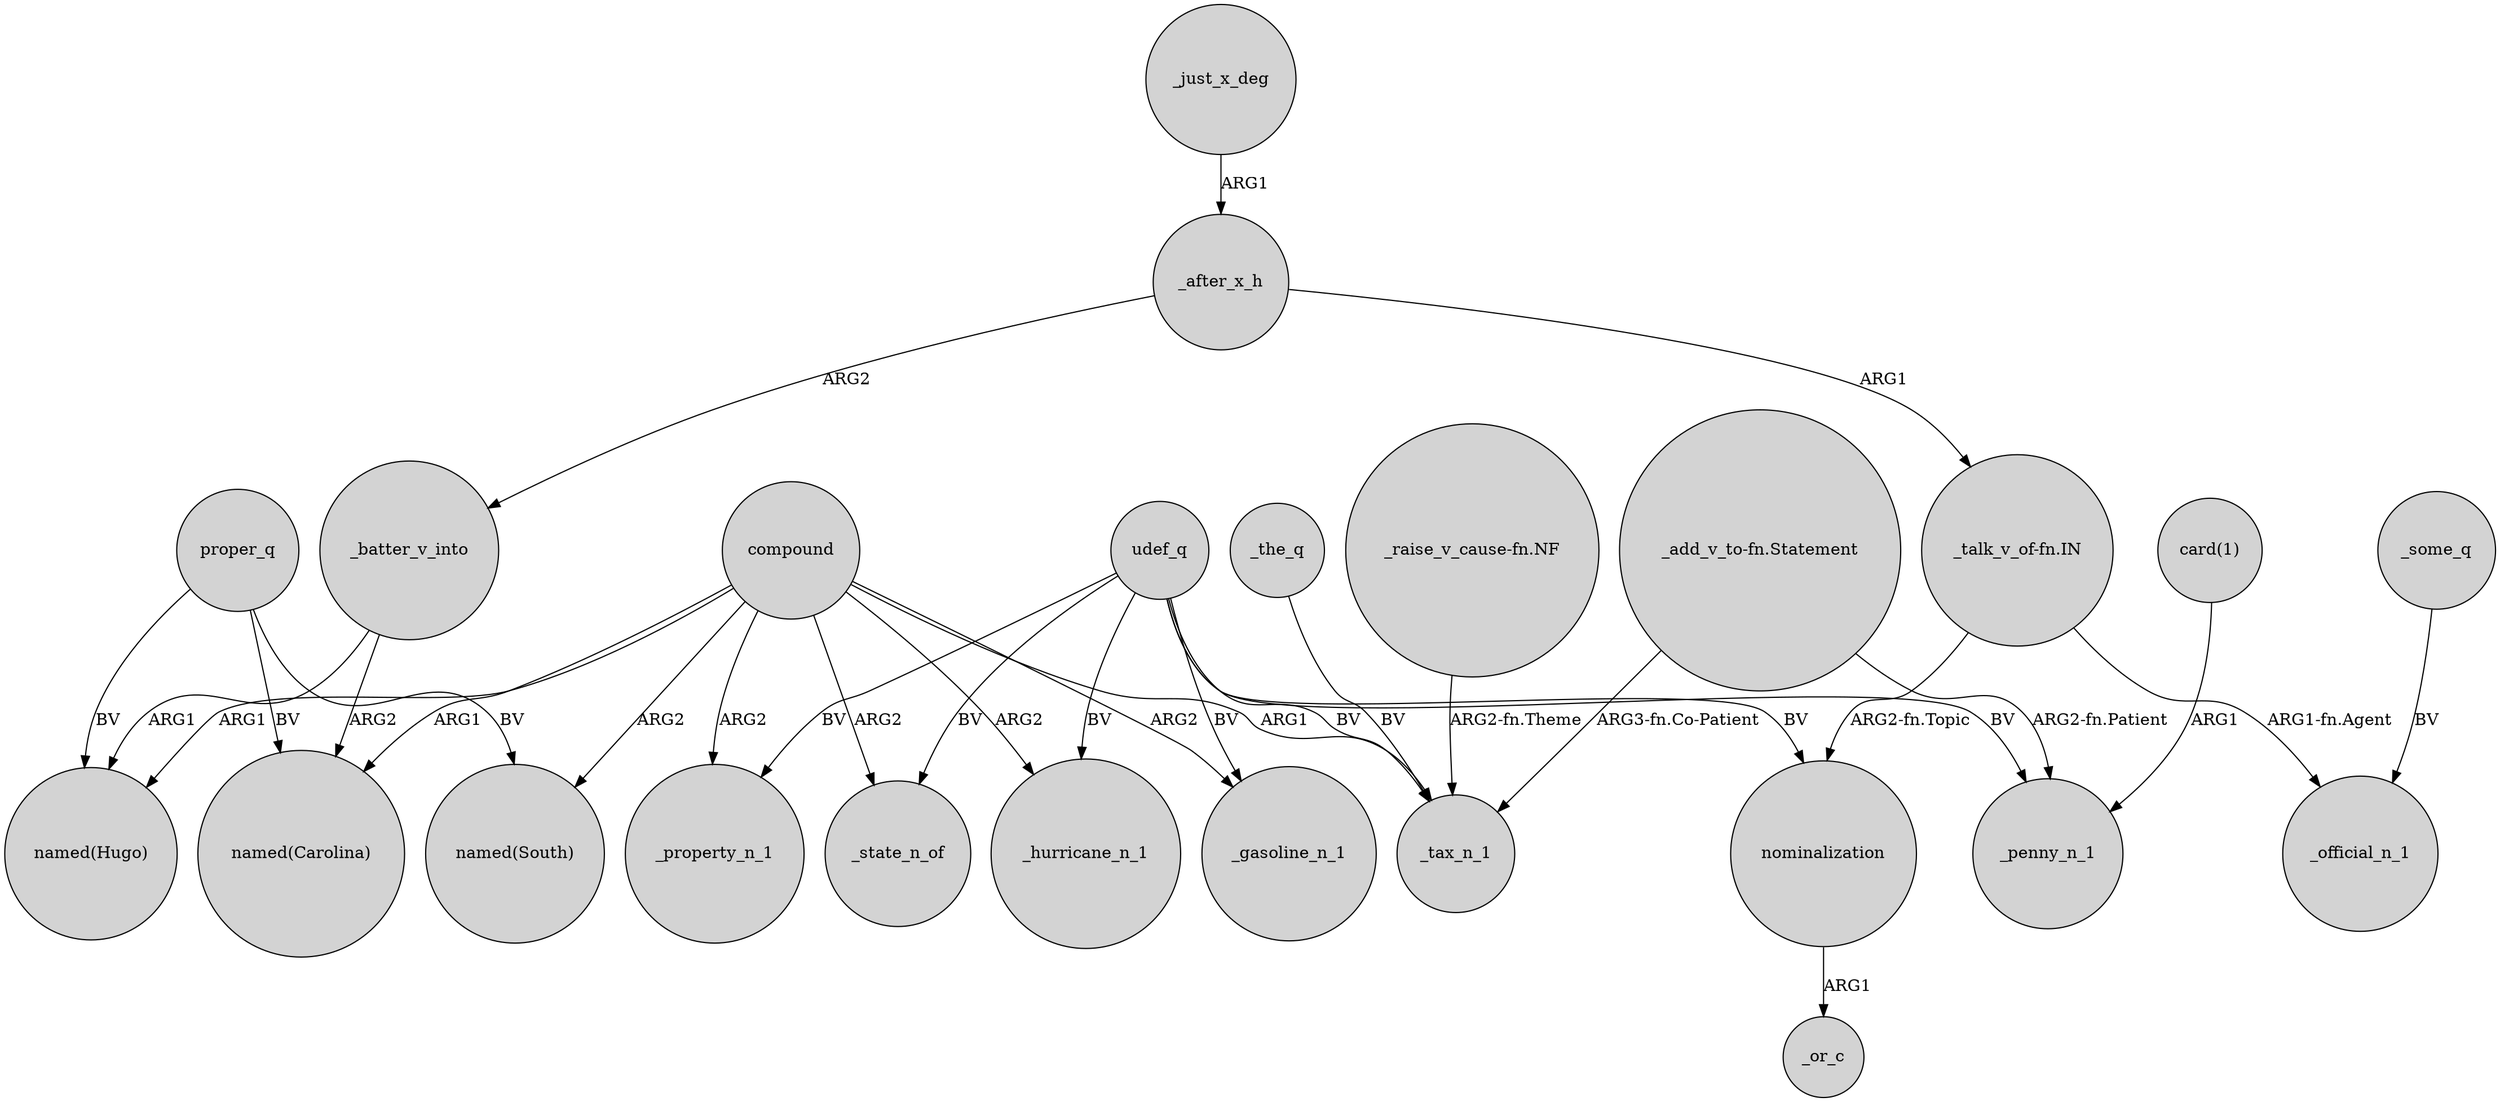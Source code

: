 digraph {
	node [shape=circle style=filled]
	compound -> "named(South)" [label=ARG2]
	"_raise_v_cause-fn.NF" -> _tax_n_1 [label="ARG2-fn.Theme"]
	compound -> "named(Hugo)" [label=ARG1]
	"_add_v_to-fn.Statement" -> _penny_n_1 [label="ARG2-fn.Patient"]
	udef_q -> _state_n_of [label=BV]
	_the_q -> _tax_n_1 [label=BV]
	_some_q -> _official_n_1 [label=BV]
	compound -> _gasoline_n_1 [label=ARG2]
	compound -> _property_n_1 [label=ARG2]
	compound -> _state_n_of [label=ARG2]
	_just_x_deg -> _after_x_h [label=ARG1]
	compound -> _tax_n_1 [label=ARG1]
	"card(1)" -> _penny_n_1 [label=ARG1]
	udef_q -> _tax_n_1 [label=BV]
	udef_q -> _hurricane_n_1 [label=BV]
	_batter_v_into -> "named(Carolina)" [label=ARG2]
	"_add_v_to-fn.Statement" -> _tax_n_1 [label="ARG3-fn.Co-Patient"]
	udef_q -> _property_n_1 [label=BV]
	"_talk_v_of-fn.IN" -> _official_n_1 [label="ARG1-fn.Agent"]
	nominalization -> _or_c [label=ARG1]
	compound -> "named(Carolina)" [label=ARG1]
	udef_q -> nominalization [label=BV]
	proper_q -> "named(Hugo)" [label=BV]
	_batter_v_into -> "named(Hugo)" [label=ARG1]
	udef_q -> _penny_n_1 [label=BV]
	udef_q -> _gasoline_n_1 [label=BV]
	_after_x_h -> "_talk_v_of-fn.IN" [label=ARG1]
	compound -> _hurricane_n_1 [label=ARG2]
	proper_q -> "named(Carolina)" [label=BV]
	proper_q -> "named(South)" [label=BV]
	_after_x_h -> _batter_v_into [label=ARG2]
	"_talk_v_of-fn.IN" -> nominalization [label="ARG2-fn.Topic"]
}
